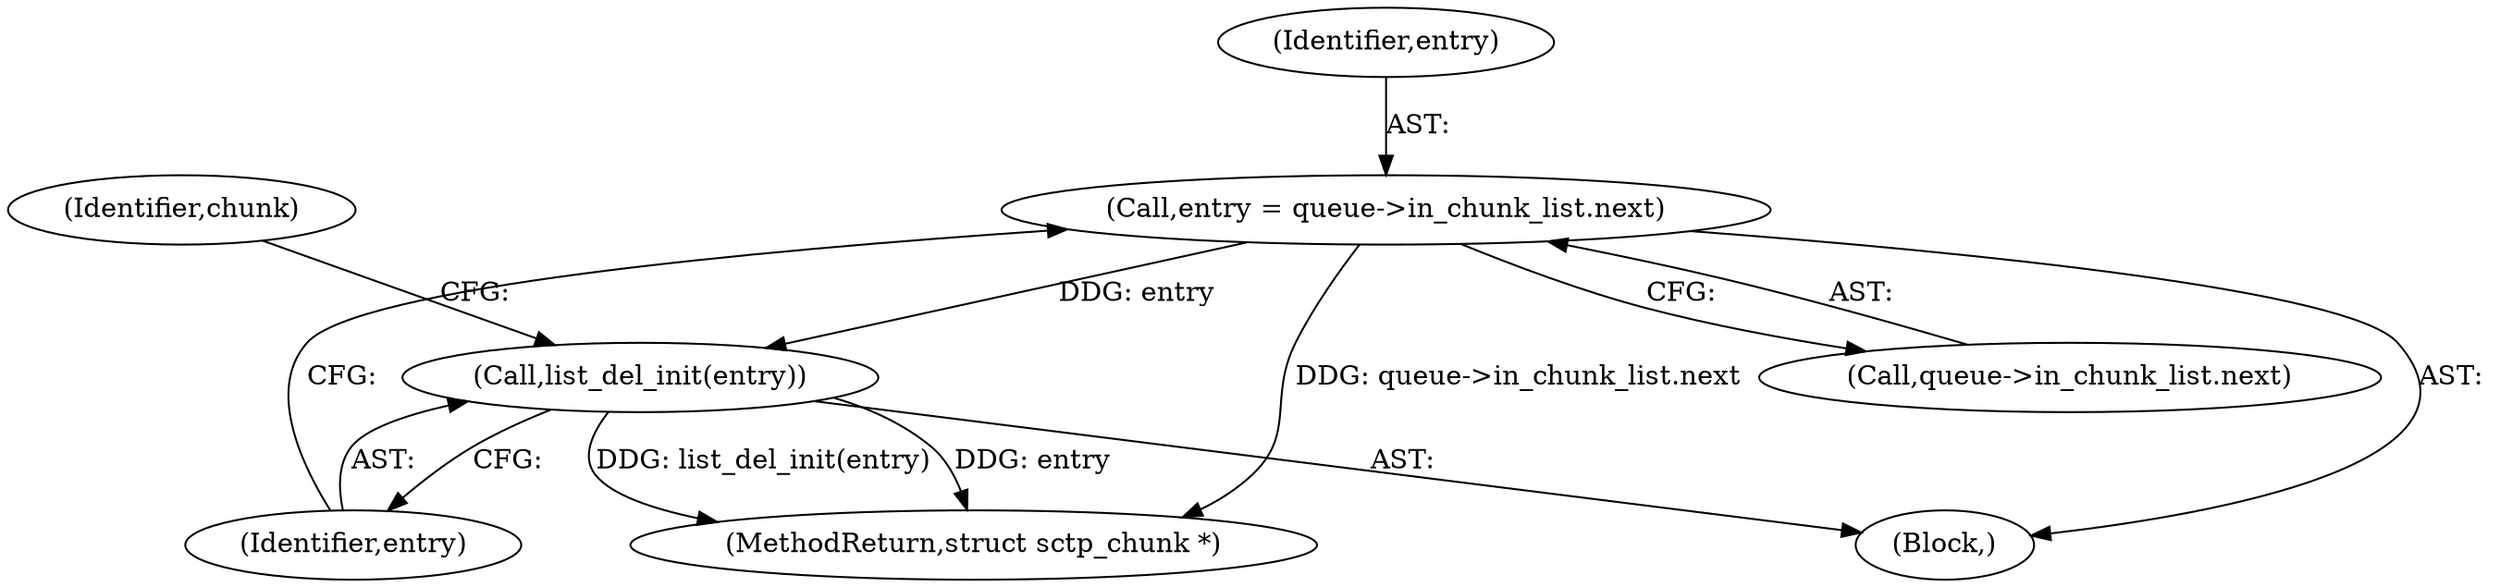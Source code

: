 digraph "0_linux_26b87c7881006311828bb0ab271a551a62dcceb4@pointer" {
"1000203" [label="(Call,entry = queue->in_chunk_list.next)"];
"1000210" [label="(Call,list_del_init(entry))"];
"1000204" [label="(Identifier,entry)"];
"1000214" [label="(Identifier,chunk)"];
"1000353" [label="(MethodReturn,struct sctp_chunk *)"];
"1000211" [label="(Identifier,entry)"];
"1000210" [label="(Call,list_del_init(entry))"];
"1000193" [label="(Block,)"];
"1000203" [label="(Call,entry = queue->in_chunk_list.next)"];
"1000205" [label="(Call,queue->in_chunk_list.next)"];
"1000203" -> "1000193"  [label="AST: "];
"1000203" -> "1000205"  [label="CFG: "];
"1000204" -> "1000203"  [label="AST: "];
"1000205" -> "1000203"  [label="AST: "];
"1000211" -> "1000203"  [label="CFG: "];
"1000203" -> "1000353"  [label="DDG: queue->in_chunk_list.next"];
"1000203" -> "1000210"  [label="DDG: entry"];
"1000210" -> "1000193"  [label="AST: "];
"1000210" -> "1000211"  [label="CFG: "];
"1000211" -> "1000210"  [label="AST: "];
"1000214" -> "1000210"  [label="CFG: "];
"1000210" -> "1000353"  [label="DDG: list_del_init(entry)"];
"1000210" -> "1000353"  [label="DDG: entry"];
}
